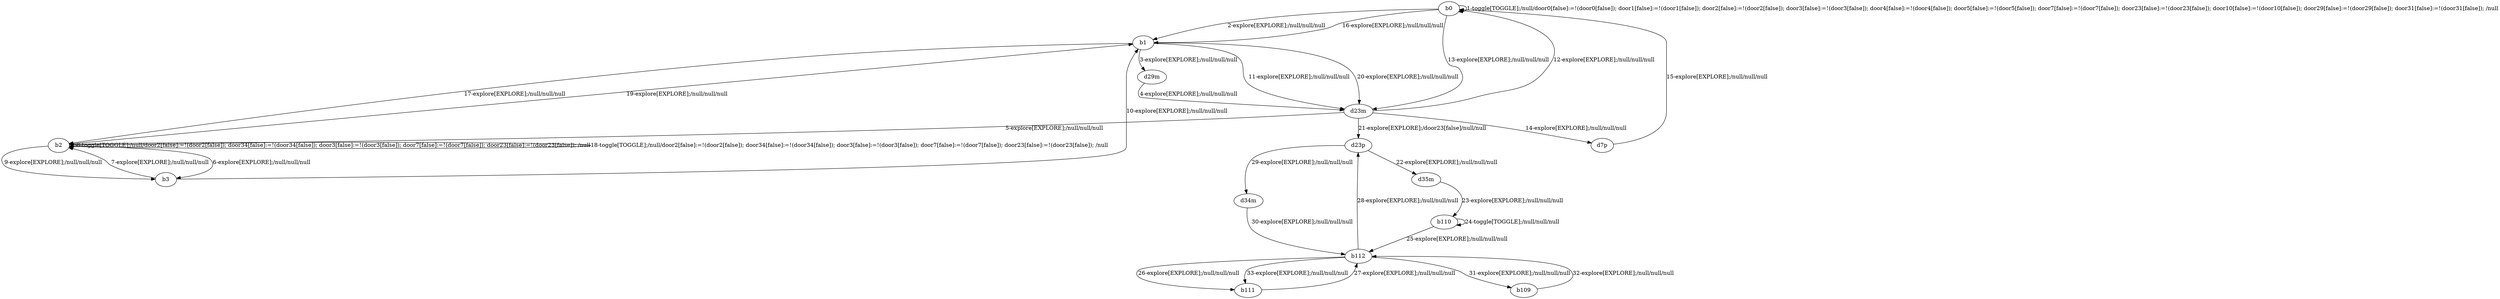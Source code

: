 # Total number of goals covered by this test: 3
# b112 --> d23p
# d34m --> b112
# b111 --> b112

digraph g {
"b0" -> "b0" [label = "1-toggle[TOGGLE];/null/door0[false]:=!(door0[false]); door1[false]:=!(door1[false]); door2[false]:=!(door2[false]); door3[false]:=!(door3[false]); door4[false]:=!(door4[false]); door5[false]:=!(door5[false]); door7[false]:=!(door7[false]); door23[false]:=!(door23[false]); door10[false]:=!(door10[false]); door29[false]:=!(door29[false]); door31[false]:=!(door31[false]); /null"];
"b0" -> "b1" [label = "2-explore[EXPLORE];/null/null/null"];
"b1" -> "d29m" [label = "3-explore[EXPLORE];/null/null/null"];
"d29m" -> "d23m" [label = "4-explore[EXPLORE];/null/null/null"];
"d23m" -> "b2" [label = "5-explore[EXPLORE];/null/null/null"];
"b2" -> "b3" [label = "6-explore[EXPLORE];/null/null/null"];
"b3" -> "b2" [label = "7-explore[EXPLORE];/null/null/null"];
"b2" -> "b2" [label = "8-toggle[TOGGLE];/null/door2[false]:=!(door2[false]); door34[false]:=!(door34[false]); door3[false]:=!(door3[false]); door7[false]:=!(door7[false]); door23[false]:=!(door23[false]); /null"];
"b2" -> "b3" [label = "9-explore[EXPLORE];/null/null/null"];
"b3" -> "b1" [label = "10-explore[EXPLORE];/null/null/null"];
"b1" -> "d23m" [label = "11-explore[EXPLORE];/null/null/null"];
"d23m" -> "b0" [label = "12-explore[EXPLORE];/null/null/null"];
"b0" -> "d23m" [label = "13-explore[EXPLORE];/null/null/null"];
"d23m" -> "d7p" [label = "14-explore[EXPLORE];/null/null/null"];
"d7p" -> "b0" [label = "15-explore[EXPLORE];/null/null/null"];
"b0" -> "b1" [label = "16-explore[EXPLORE];/null/null/null"];
"b1" -> "b2" [label = "17-explore[EXPLORE];/null/null/null"];
"b2" -> "b2" [label = "18-toggle[TOGGLE];/null/door2[false]:=!(door2[false]); door34[false]:=!(door34[false]); door3[false]:=!(door3[false]); door7[false]:=!(door7[false]); door23[false]:=!(door23[false]); /null"];
"b2" -> "b1" [label = "19-explore[EXPLORE];/null/null/null"];
"b1" -> "d23m" [label = "20-explore[EXPLORE];/null/null/null"];
"d23m" -> "d23p" [label = "21-explore[EXPLORE];/door23[false]/null/null"];
"d23p" -> "d35m" [label = "22-explore[EXPLORE];/null/null/null"];
"d35m" -> "b110" [label = "23-explore[EXPLORE];/null/null/null"];
"b110" -> "b110" [label = "24-toggle[TOGGLE];/null/null/null"];
"b110" -> "b112" [label = "25-explore[EXPLORE];/null/null/null"];
"b112" -> "b111" [label = "26-explore[EXPLORE];/null/null/null"];
"b111" -> "b112" [label = "27-explore[EXPLORE];/null/null/null"];
"b112" -> "d23p" [label = "28-explore[EXPLORE];/null/null/null"];
"d23p" -> "d34m" [label = "29-explore[EXPLORE];/null/null/null"];
"d34m" -> "b112" [label = "30-explore[EXPLORE];/null/null/null"];
"b112" -> "b109" [label = "31-explore[EXPLORE];/null/null/null"];
"b109" -> "b112" [label = "32-explore[EXPLORE];/null/null/null"];
"b112" -> "b111" [label = "33-explore[EXPLORE];/null/null/null"];
}